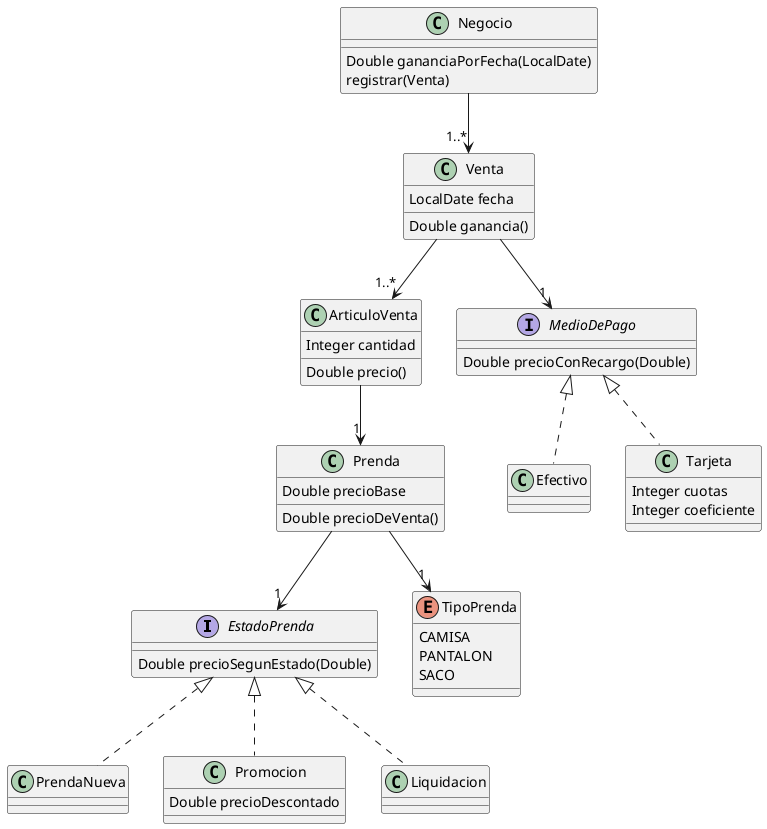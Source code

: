 @startuml macowins_diagrama

interface EstadoPrenda {
    Double precioSegunEstado(Double)
}

class PrendaNueva 
EstadoPrenda <|.. PrendaNueva

class Promocion {
    Double precioDescontado
}
EstadoPrenda <|.. Promocion

class Liquidacion
EstadoPrenda <|.. Liquidacion

'''''''''''''''''''''''''''''

class Prenda {
    Double precioBase
    Double precioDeVenta()
}
Prenda --> "1" EstadoPrenda

enum TipoPrenda {
    CAMISA
    PANTALON
    SACO
}
Prenda --> "1" TipoPrenda


'''''''''''''''''''''''''''''

class ArticuloVenta{
    Integer cantidad
    Double precio()
}
ArticuloVenta --> "1" Prenda

interface MedioDePago{
    Double precioConRecargo(Double)
}

class Efectivo
MedioDePago <|.. Efectivo

class Tarjeta {
    Integer cuotas
    Integer coeficiente
}
MedioDePago <|.. Tarjeta

class Venta {
    LocalDate fecha
    Double ganancia()
}
Venta --> "1" MedioDePago
Venta --> "1..*" ArticuloVenta

'''''''''''''''''''''''''''''

class Negocio {
    Double gananciaPorFecha(LocalDate)
    registrar(Venta)
}
Negocio --> "1..*" Venta

@enduml